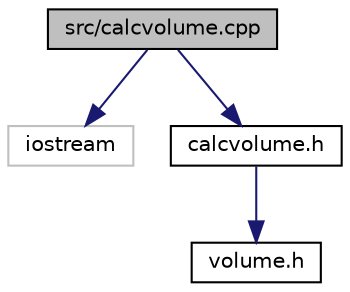 digraph "src/calcvolume.cpp"
{
  edge [fontname="Helvetica",fontsize="10",labelfontname="Helvetica",labelfontsize="10"];
  node [fontname="Helvetica",fontsize="10",shape=record];
  Node1 [label="src/calcvolume.cpp",height=0.2,width=0.4,color="black", fillcolor="grey75", style="filled", fontcolor="black"];
  Node1 -> Node2 [color="midnightblue",fontsize="10",style="solid"];
  Node2 [label="iostream",height=0.2,width=0.4,color="grey75", fillcolor="white", style="filled"];
  Node1 -> Node3 [color="midnightblue",fontsize="10",style="solid"];
  Node3 [label="calcvolume.h",height=0.2,width=0.4,color="black", fillcolor="white", style="filled",URL="$calcvolume_8h.html",tooltip="Arquivo cabecalho contendo a definicao das funções que solicitam ao usuário os dados necessários ao c..."];
  Node3 -> Node4 [color="midnightblue",fontsize="10",style="solid"];
  Node4 [label="volume.h",height=0.2,width=0.4,color="black", fillcolor="white", style="filled",URL="$volume_8h.html",tooltip="Arquivo cabecalho contendo a Implementação das funções que calculam o volume de figuras geométricas e..."];
}
